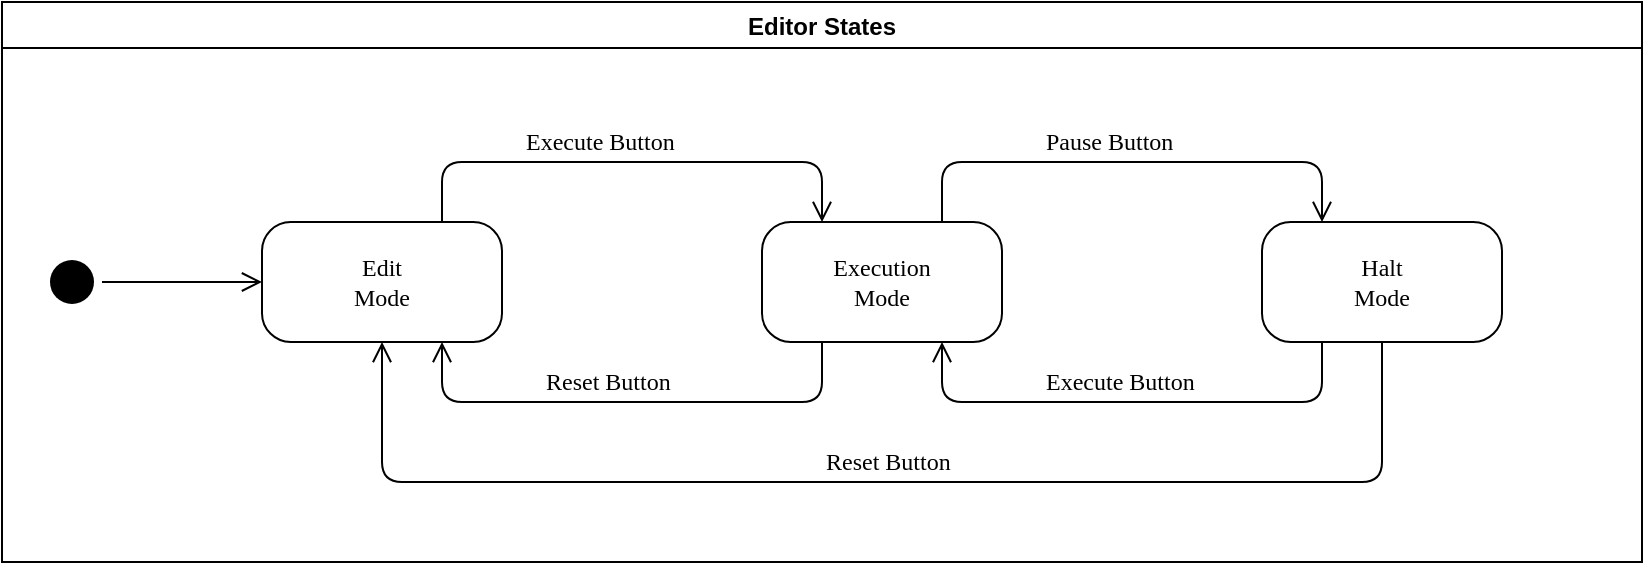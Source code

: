 <mxfile version="17.2.1" type="device"><diagram name="Page-1" id="58cdce13-f638-feb5-8d6f-7d28b1aa9fa0"><mxGraphModel dx="1422" dy="715" grid="1" gridSize="10" guides="1" tooltips="1" connect="1" arrows="1" fold="1" page="1" pageScale="1" pageWidth="1100" pageHeight="850" background="none" math="0" shadow="0"><root><mxCell id="0"/><mxCell id="1" parent="0"/><mxCell id="382b91b5511bd0f7-1" value="" style="ellipse;html=1;shape=startState;fillColor=#000000;strokeColor=none;rounded=1;shadow=0;comic=0;labelBackgroundColor=none;fontFamily=Verdana;fontSize=12;fontColor=#000000;align=center;direction=south;" parent="1" vertex="1"><mxGeometry x="160" y="375" width="30" height="30" as="geometry"/></mxCell><mxCell id="382b91b5511bd0f7-6" value="Edit&lt;br&gt;Mode" style="rounded=1;whiteSpace=wrap;html=1;arcSize=24;fillColor=default;strokeColor=default;shadow=0;comic=0;labelBackgroundColor=none;fontFamily=Verdana;fontSize=12;fontColor=default;align=center;" parent="1" vertex="1"><mxGeometry x="270" y="360" width="120" height="60" as="geometry"/></mxCell><mxCell id="382b91b5511bd0f7-7" value="Execution&lt;br&gt;Mode" style="rounded=1;whiteSpace=wrap;html=1;arcSize=24;shadow=0;comic=0;labelBackgroundColor=none;fontFamily=Verdana;fontSize=12;align=center;" parent="1" vertex="1"><mxGeometry x="520" y="360" width="120" height="60" as="geometry"/></mxCell><mxCell id="382b91b5511bd0f7-10" value="Halt&lt;br&gt;Mode" style="rounded=1;whiteSpace=wrap;html=1;arcSize=24;fillColor=default;strokeColor=default;shadow=0;comic=0;labelBackgroundColor=none;fontFamily=Verdana;fontSize=12;fontColor=default;align=center;" parent="1" vertex="1"><mxGeometry x="770" y="360" width="120" height="60" as="geometry"/></mxCell><mxCell id="3cde6dad864a17aa-5" value="Execute Button" style="edgeStyle=elbowEdgeStyle;html=1;labelBackgroundColor=none;endArrow=open;endSize=8;strokeColor=#000000;fontFamily=Verdana;fontSize=12;align=left;entryX=0.75;entryY=1;entryDx=0;entryDy=0;exitX=0.25;exitY=1;exitDx=0;exitDy=0;" parent="1" source="382b91b5511bd0f7-10" target="382b91b5511bd0f7-7" edge="1"><mxGeometry x="0.36" y="-10" relative="1" as="geometry"><mxPoint x="820" y="460" as="sourcePoint"/><Array as="points"><mxPoint x="610" y="450"/><mxPoint x="680" y="570"/></Array><mxPoint as="offset"/></mxGeometry></mxCell><mxCell id="2a3bc250acf0617d-9" style="edgeStyle=orthogonalEdgeStyle;html=1;labelBackgroundColor=none;endArrow=open;endSize=8;strokeColor=#000000;fontFamily=Verdana;fontSize=12;align=left;" parent="1" source="382b91b5511bd0f7-1" target="382b91b5511bd0f7-6" edge="1"><mxGeometry relative="1" as="geometry"/></mxCell><mxCell id="2a3bc250acf0617d-12" value="Execute Button" style="edgeStyle=orthogonalEdgeStyle;html=1;exitX=0.75;exitY=0;entryX=0.25;entryY=0;labelBackgroundColor=none;endArrow=open;endSize=8;strokeColor=#000000;fontFamily=Verdana;fontSize=12;align=left;entryDx=0;entryDy=0;exitDx=0;exitDy=0;" parent="1" source="382b91b5511bd0f7-6" target="382b91b5511bd0f7-7" edge="1"><mxGeometry x="-0.44" y="10" relative="1" as="geometry"><Array as="points"><mxPoint x="360" y="330"/><mxPoint x="550" y="330"/></Array><mxPoint as="offset"/></mxGeometry></mxCell><mxCell id="cNESlgaW7YwHjvmqjyX5-1" value="Pause Button" style="edgeStyle=orthogonalEdgeStyle;html=1;exitX=0.75;exitY=0;entryX=0.25;entryY=0;labelBackgroundColor=none;endArrow=open;endSize=8;strokeColor=#000000;fontFamily=Verdana;fontSize=12;align=left;entryDx=0;entryDy=0;exitDx=0;exitDy=0;" parent="1" source="382b91b5511bd0f7-7" target="382b91b5511bd0f7-10" edge="1"><mxGeometry x="-0.36" y="10" relative="1" as="geometry"><mxPoint x="610" y="330" as="sourcePoint"/><mxPoint x="830" y="330" as="targetPoint"/><Array as="points"><mxPoint x="610" y="330"/><mxPoint x="800" y="330"/></Array><mxPoint as="offset"/></mxGeometry></mxCell><mxCell id="cNESlgaW7YwHjvmqjyX5-3" value="Reset Button" style="edgeStyle=elbowEdgeStyle;html=1;labelBackgroundColor=none;endArrow=open;endSize=8;strokeColor=#000000;fontFamily=Verdana;fontSize=12;align=left;entryX=0.75;entryY=1;entryDx=0;entryDy=0;exitX=0.25;exitY=1;exitDx=0;exitDy=0;" parent="1" source="382b91b5511bd0f7-7" target="382b91b5511bd0f7-6" edge="1"><mxGeometry x="0.36" y="-10" relative="1" as="geometry"><mxPoint x="530" y="460" as="sourcePoint"/><mxPoint x="340" y="460" as="targetPoint"/><Array as="points"><mxPoint x="450" y="450"/><mxPoint x="360" y="440"/><mxPoint x="410" y="610"/></Array><mxPoint as="offset"/></mxGeometry></mxCell><mxCell id="cNESlgaW7YwHjvmqjyX5-4" value="Reset Button" style="edgeStyle=elbowEdgeStyle;html=1;labelBackgroundColor=none;endArrow=open;endSize=8;strokeColor=#000000;fontFamily=Verdana;fontSize=12;align=left;entryX=0.5;entryY=1;entryDx=0;entryDy=0;exitX=0.5;exitY=1;exitDx=0;exitDy=0;" parent="1" source="382b91b5511bd0f7-10" target="382b91b5511bd0f7-6" edge="1"><mxGeometry x="0.094" y="-10" relative="1" as="geometry"><mxPoint x="580" y="625" as="sourcePoint"/><mxPoint x="580" y="500" as="targetPoint"/><Array as="points"><mxPoint x="330" y="490"/></Array><mxPoint as="offset"/></mxGeometry></mxCell><mxCell id="cNESlgaW7YwHjvmqjyX5-27" value="Editor States" style="swimlane;" parent="1" vertex="1"><mxGeometry x="140" y="250" width="820" height="280" as="geometry"/></mxCell></root></mxGraphModel></diagram></mxfile>